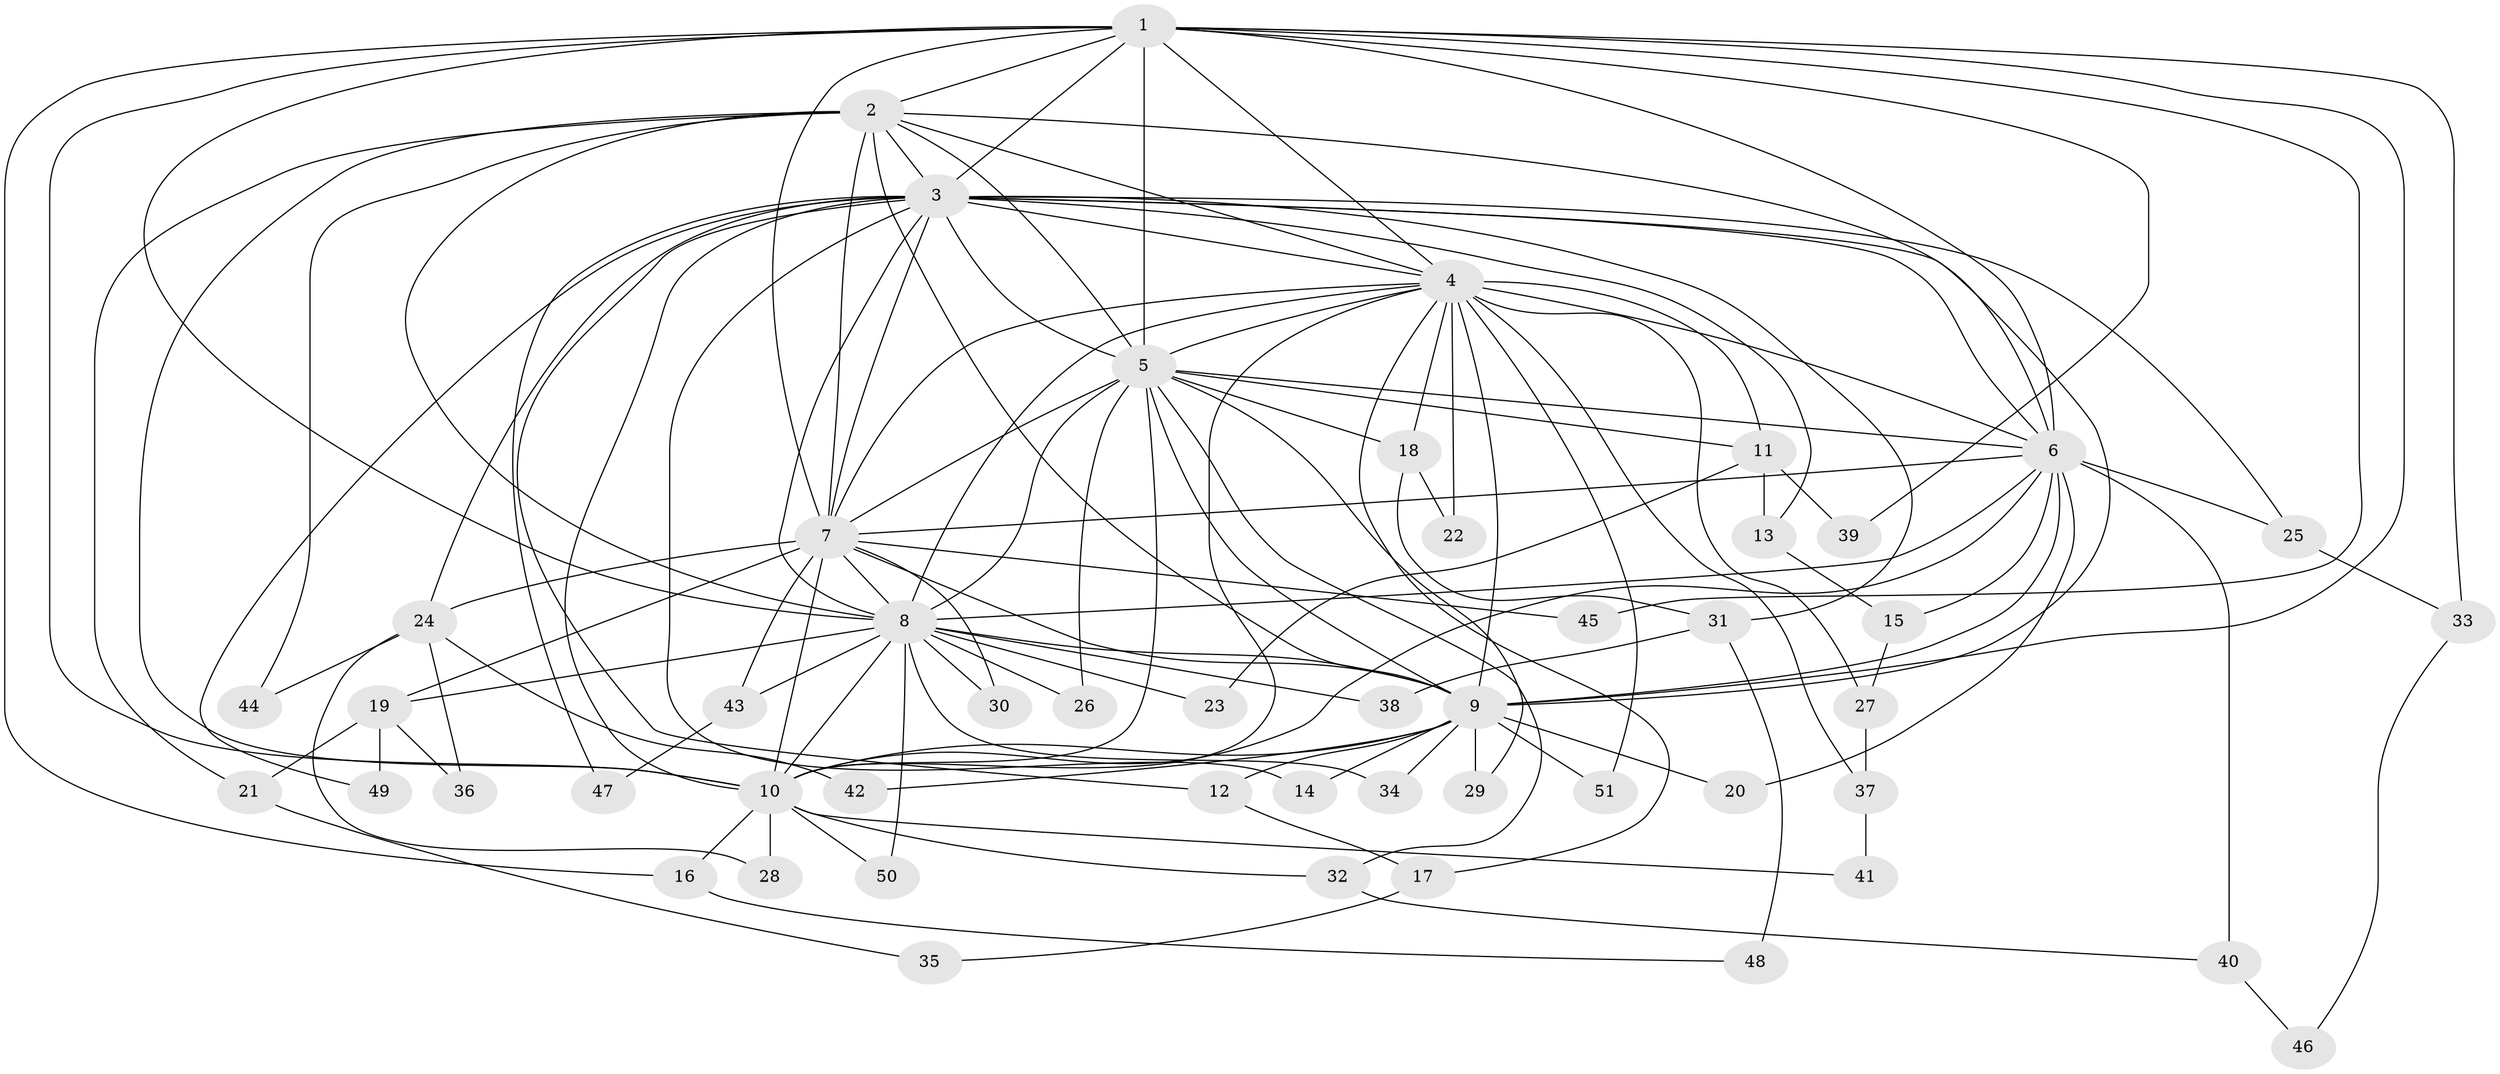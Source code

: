 // coarse degree distribution, {14: 0.030303030303030304, 12: 0.06060606060606061, 16: 0.030303030303030304, 11: 0.030303030303030304, 9: 0.030303030303030304, 13: 0.030303030303030304, 6: 0.030303030303030304, 3: 0.18181818181818182, 1: 0.030303030303030304, 4: 0.09090909090909091, 2: 0.3939393939393939, 5: 0.06060606060606061}
// Generated by graph-tools (version 1.1) at 2025/41/03/06/25 10:41:32]
// undirected, 51 vertices, 127 edges
graph export_dot {
graph [start="1"]
  node [color=gray90,style=filled];
  1;
  2;
  3;
  4;
  5;
  6;
  7;
  8;
  9;
  10;
  11;
  12;
  13;
  14;
  15;
  16;
  17;
  18;
  19;
  20;
  21;
  22;
  23;
  24;
  25;
  26;
  27;
  28;
  29;
  30;
  31;
  32;
  33;
  34;
  35;
  36;
  37;
  38;
  39;
  40;
  41;
  42;
  43;
  44;
  45;
  46;
  47;
  48;
  49;
  50;
  51;
  1 -- 2;
  1 -- 3;
  1 -- 4;
  1 -- 5;
  1 -- 6;
  1 -- 7;
  1 -- 8;
  1 -- 9;
  1 -- 10;
  1 -- 16;
  1 -- 33;
  1 -- 39;
  1 -- 45;
  2 -- 3;
  2 -- 4;
  2 -- 5;
  2 -- 6;
  2 -- 7;
  2 -- 8;
  2 -- 9;
  2 -- 10;
  2 -- 21;
  2 -- 44;
  3 -- 4;
  3 -- 5;
  3 -- 6;
  3 -- 7;
  3 -- 8;
  3 -- 9;
  3 -- 10;
  3 -- 12;
  3 -- 13;
  3 -- 14;
  3 -- 24;
  3 -- 25;
  3 -- 31;
  3 -- 47;
  3 -- 49;
  4 -- 5;
  4 -- 6;
  4 -- 7;
  4 -- 8;
  4 -- 9;
  4 -- 10;
  4 -- 11;
  4 -- 17;
  4 -- 18;
  4 -- 22;
  4 -- 27;
  4 -- 37;
  4 -- 51;
  5 -- 6;
  5 -- 7;
  5 -- 8;
  5 -- 9;
  5 -- 10;
  5 -- 11;
  5 -- 18;
  5 -- 26;
  5 -- 29;
  5 -- 32;
  6 -- 7;
  6 -- 8;
  6 -- 9;
  6 -- 10;
  6 -- 15;
  6 -- 20;
  6 -- 25;
  6 -- 40;
  7 -- 8;
  7 -- 9;
  7 -- 10;
  7 -- 19;
  7 -- 24;
  7 -- 30;
  7 -- 43;
  7 -- 45;
  8 -- 9;
  8 -- 10;
  8 -- 19;
  8 -- 23;
  8 -- 26;
  8 -- 30;
  8 -- 34;
  8 -- 38;
  8 -- 43;
  8 -- 50;
  9 -- 10;
  9 -- 12;
  9 -- 14;
  9 -- 20;
  9 -- 29;
  9 -- 34;
  9 -- 42;
  9 -- 51;
  10 -- 16;
  10 -- 28;
  10 -- 32;
  10 -- 41;
  10 -- 50;
  11 -- 13;
  11 -- 23;
  11 -- 39;
  12 -- 17;
  13 -- 15;
  15 -- 27;
  16 -- 48;
  17 -- 35;
  18 -- 22;
  18 -- 31;
  19 -- 21;
  19 -- 36;
  19 -- 49;
  21 -- 35;
  24 -- 28;
  24 -- 36;
  24 -- 42;
  24 -- 44;
  25 -- 33;
  27 -- 37;
  31 -- 38;
  31 -- 48;
  32 -- 40;
  33 -- 46;
  37 -- 41;
  40 -- 46;
  43 -- 47;
}
